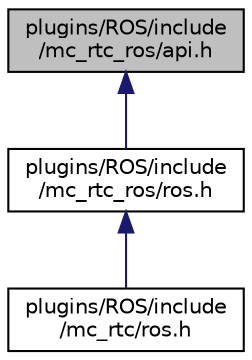 digraph "plugins/ROS/include/mc_rtc_ros/api.h"
{
 // INTERACTIVE_SVG=YES
  edge [fontname="Helvetica",fontsize="10",labelfontname="Helvetica",labelfontsize="10"];
  node [fontname="Helvetica",fontsize="10",shape=record];
  Node1 [label="plugins/ROS/include\l/mc_rtc_ros/api.h",height=0.2,width=0.4,color="black", fillcolor="grey75", style="filled", fontcolor="black"];
  Node1 -> Node2 [dir="back",color="midnightblue",fontsize="10",style="solid",fontname="Helvetica"];
  Node2 [label="plugins/ROS/include\l/mc_rtc_ros/ros.h",height=0.2,width=0.4,color="black", fillcolor="white", style="filled",URL="$ros_2ros_8h.html"];
  Node2 -> Node3 [dir="back",color="midnightblue",fontsize="10",style="solid",fontname="Helvetica"];
  Node3 [label="plugins/ROS/include\l/mc_rtc/ros.h",height=0.2,width=0.4,color="black", fillcolor="white", style="filled",URL="$ros_8h.html"];
}
